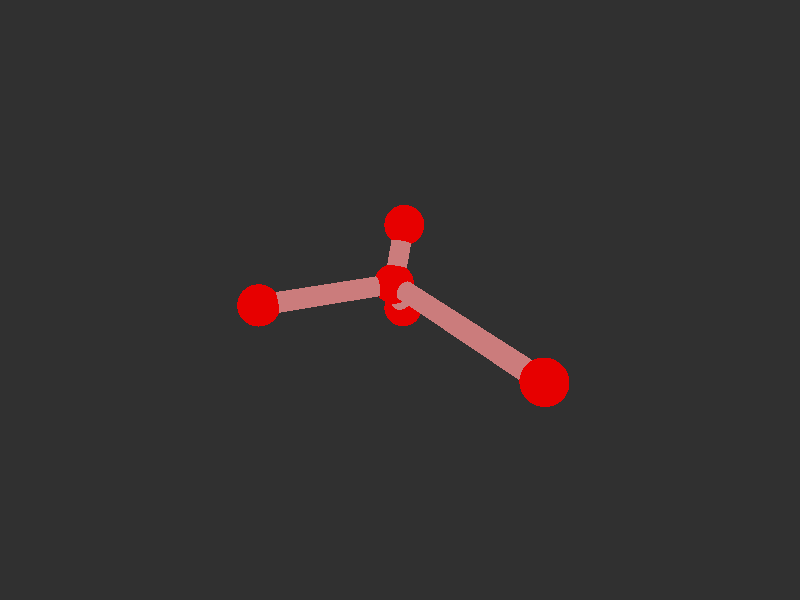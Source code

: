#version 3.7; 
    global_settings { assumed_gamma 1.0 }
    

    camera {
    location  <20, 20, 20>
    right     x*image_width/image_height
    look_at   <0, 0, 0>
    angle 58
    }

    background { color rgb<1,1,1>*0.03 }


    light_source { <-20, 30, -25> color red 0.6 green 0.6 blue 0.6 }
    light_source { < 20, 30, -25> color red 0.6 green 0.6 blue 0.6 }
    
    #declare m = 1;
    union {

    union {
    sphere { m*<-0.9451275259558953,-0.1636703014375354,-1.374698493563923>, 1 }        
    sphere {  m*<0.23146592859842968,0.28435291922332256,8.545706429184625>, 1 }
    sphere {  m*<5.095762077802993,0.05098604851916999,-4.367522098195427>, 1 }
    sphere {  m*<-2.5988884119630207,2.1652403895416494,-2.291890836778604>, 1}
    sphere { m*<-2.3311011909251893,-2.722451552862248,-2.1023445516160337>, 1 }    

        pigment { color rgb<0.8,0,0>  }
    finish { ambient 0.1 diffuse 0.7 phong 1 }
    }    
    union {
    cylinder { m*<0.23146592859842968,0.28435291922332256,8.545706429184625>, <-0.9451275259558953,-0.1636703014375354,-1.374698493563923>, 0.5 }
    cylinder { m*<5.095762077802993,0.05098604851916999,-4.367522098195427>, <-0.9451275259558953,-0.1636703014375354,-1.374698493563923>, 0.5}
    cylinder { m*<-2.5988884119630207,2.1652403895416494,-2.291890836778604>, <-0.9451275259558953,-0.1636703014375354,-1.374698493563923>, 0.5 }
    cylinder {  m*<-2.3311011909251893,-2.722451552862248,-2.1023445516160337>, <-0.9451275259558953,-0.1636703014375354,-1.374698493563923>, 0.5}

    pigment { color rgb<0.6,.2,.2>  }
    finish { ambient 0.1 diffuse 0.7 phong 1 }    
    }
    
    // rotate <0, 0, 0>
    }
    #version 3.7; 
    global_settings { assumed_gamma 1.0 }
    

    camera {
    location  <20, 20, 20>
    right     x*image_width/image_height
    look_at   <0, 0, 0>
    angle 58
    }

    background { color rgb<1,1,1>*0.03 }


    light_source { <-20, 30, -25> color red 0.6 green 0.6 blue 0.6 }
    light_source { < 20, 30, -25> color red 0.6 green 0.6 blue 0.6 }
    
    #declare m = 1;
    union {

    union {
    sphere { m*<-0.9451275259558953,-0.1636703014375354,-1.374698493563923>, 1 }        
    sphere {  m*<0.23146592859842968,0.28435291922332256,8.545706429184625>, 1 }
    sphere {  m*<5.095762077802993,0.05098604851916999,-4.367522098195427>, 1 }
    sphere {  m*<-2.5988884119630207,2.1652403895416494,-2.291890836778604>, 1}
    sphere { m*<-2.3311011909251893,-2.722451552862248,-2.1023445516160337>, 1 }    

        pigment { color rgb<0.8,0,0>  }
    finish { ambient 0.1 diffuse 0.7 phong 1 }
    }    
    union {
    cylinder { m*<0.23146592859842968,0.28435291922332256,8.545706429184625>, <-0.9451275259558953,-0.1636703014375354,-1.374698493563923>, 0.5 }
    cylinder { m*<5.095762077802993,0.05098604851916999,-4.367522098195427>, <-0.9451275259558953,-0.1636703014375354,-1.374698493563923>, 0.5}
    cylinder { m*<-2.5988884119630207,2.1652403895416494,-2.291890836778604>, <-0.9451275259558953,-0.1636703014375354,-1.374698493563923>, 0.5 }
    cylinder {  m*<-2.3311011909251893,-2.722451552862248,-2.1023445516160337>, <-0.9451275259558953,-0.1636703014375354,-1.374698493563923>, 0.5}

    pigment { color rgb<0.6,.2,.2>  }
    finish { ambient 0.1 diffuse 0.7 phong 1 }    
    }
    
    // rotate <0, 0, 0>
    }
    